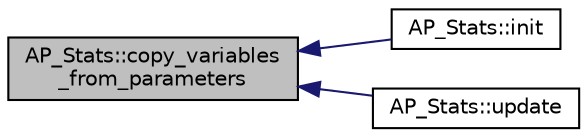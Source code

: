 digraph "AP_Stats::copy_variables_from_parameters"
{
 // INTERACTIVE_SVG=YES
  edge [fontname="Helvetica",fontsize="10",labelfontname="Helvetica",labelfontsize="10"];
  node [fontname="Helvetica",fontsize="10",shape=record];
  rankdir="LR";
  Node1 [label="AP_Stats::copy_variables\l_from_parameters",height=0.2,width=0.4,color="black", fillcolor="grey75", style="filled", fontcolor="black"];
  Node1 -> Node2 [dir="back",color="midnightblue",fontsize="10",style="solid",fontname="Helvetica"];
  Node2 [label="AP_Stats::init",height=0.2,width=0.4,color="black", fillcolor="white", style="filled",URL="$classAP__Stats.html#a6eb8eea8e6c4a9f17404f03e871cc2e1"];
  Node1 -> Node3 [dir="back",color="midnightblue",fontsize="10",style="solid",fontname="Helvetica"];
  Node3 [label="AP_Stats::update",height=0.2,width=0.4,color="black", fillcolor="white", style="filled",URL="$classAP__Stats.html#a10f2e48b57e00d1b7c8bb9729a1d6e00"];
}
